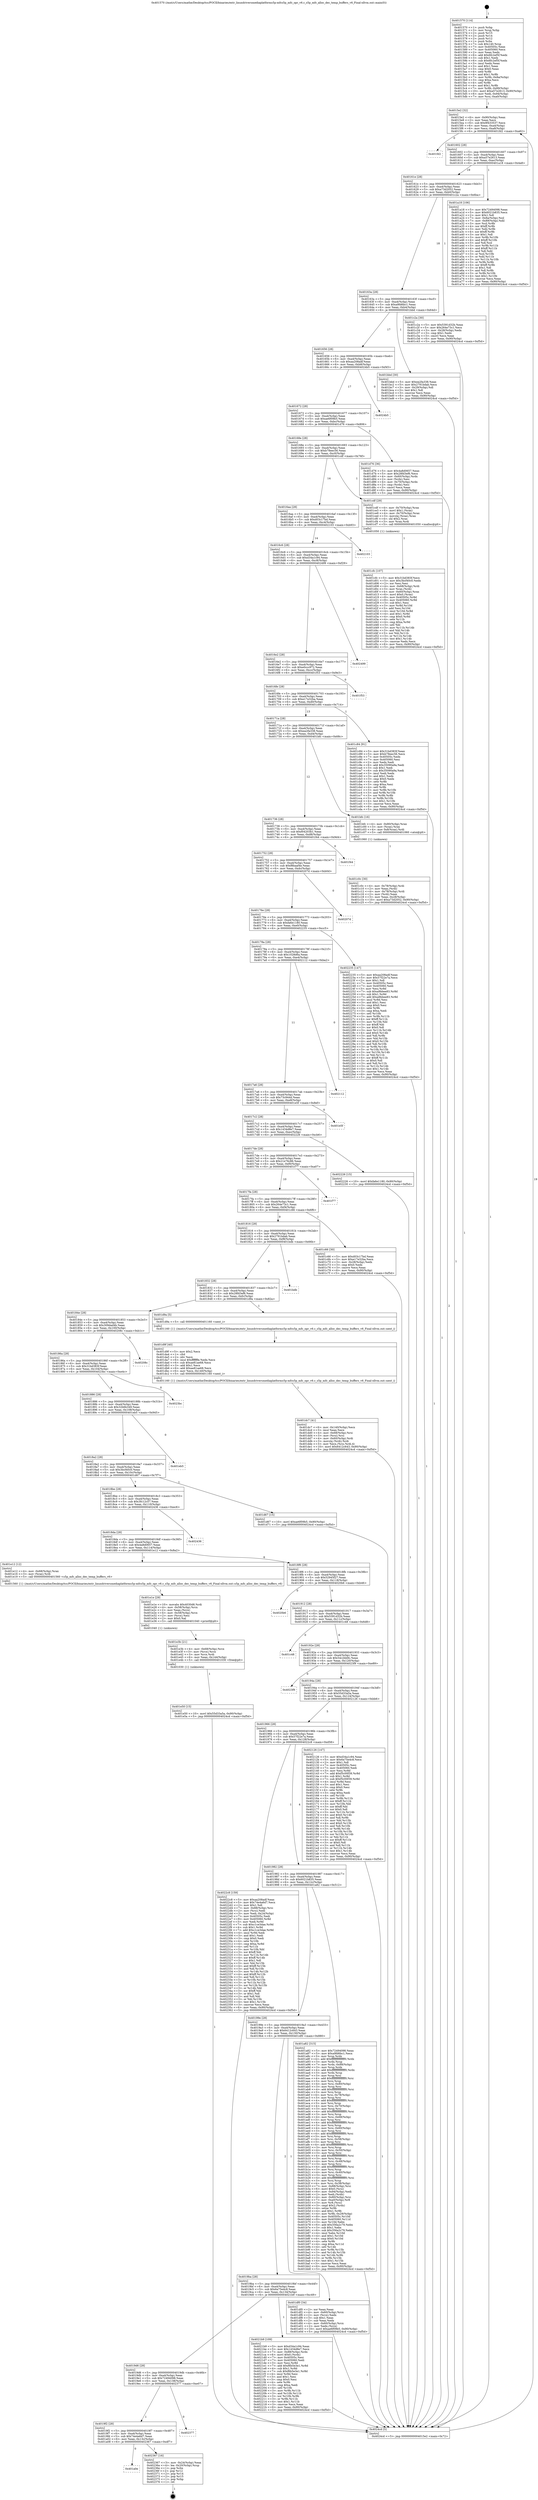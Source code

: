 digraph "0x401570" {
  label = "0x401570 (/mnt/c/Users/mathe/Desktop/tcc/POCII/binaries/extr_linuxdriversmediaplatforms5p-mfcs5p_mfc_opr_v6.c_s5p_mfc_alloc_dec_temp_buffers_v6_Final-ollvm.out::main(0))"
  labelloc = "t"
  node[shape=record]

  Entry [label="",width=0.3,height=0.3,shape=circle,fillcolor=black,style=filled]
  "0x4015e2" [label="{
     0x4015e2 [32]\l
     | [instrs]\l
     &nbsp;&nbsp;0x4015e2 \<+6\>: mov -0x90(%rbp),%eax\l
     &nbsp;&nbsp;0x4015e8 \<+2\>: mov %eax,%ecx\l
     &nbsp;&nbsp;0x4015ea \<+6\>: sub $0x9f433537,%ecx\l
     &nbsp;&nbsp;0x4015f0 \<+6\>: mov %eax,-0xa4(%rbp)\l
     &nbsp;&nbsp;0x4015f6 \<+6\>: mov %ecx,-0xa8(%rbp)\l
     &nbsp;&nbsp;0x4015fc \<+6\>: je 0000000000401fd2 \<main+0xa62\>\l
  }"]
  "0x401fd2" [label="{
     0x401fd2\l
  }", style=dashed]
  "0x401602" [label="{
     0x401602 [28]\l
     | [instrs]\l
     &nbsp;&nbsp;0x401602 \<+5\>: jmp 0000000000401607 \<main+0x97\>\l
     &nbsp;&nbsp;0x401607 \<+6\>: mov -0xa4(%rbp),%eax\l
     &nbsp;&nbsp;0x40160d \<+5\>: sub $0xa57e2613,%eax\l
     &nbsp;&nbsp;0x401612 \<+6\>: mov %eax,-0xac(%rbp)\l
     &nbsp;&nbsp;0x401618 \<+6\>: je 0000000000401a18 \<main+0x4a8\>\l
  }"]
  Exit [label="",width=0.3,height=0.3,shape=circle,fillcolor=black,style=filled,peripheries=2]
  "0x401a18" [label="{
     0x401a18 [106]\l
     | [instrs]\l
     &nbsp;&nbsp;0x401a18 \<+5\>: mov $0x72494098,%eax\l
     &nbsp;&nbsp;0x401a1d \<+5\>: mov $0x6021b835,%ecx\l
     &nbsp;&nbsp;0x401a22 \<+2\>: mov $0x1,%dl\l
     &nbsp;&nbsp;0x401a24 \<+7\>: mov -0x8a(%rbp),%sil\l
     &nbsp;&nbsp;0x401a2b \<+7\>: mov -0x89(%rbp),%dil\l
     &nbsp;&nbsp;0x401a32 \<+3\>: mov %sil,%r8b\l
     &nbsp;&nbsp;0x401a35 \<+4\>: xor $0xff,%r8b\l
     &nbsp;&nbsp;0x401a39 \<+3\>: mov %dil,%r9b\l
     &nbsp;&nbsp;0x401a3c \<+4\>: xor $0xff,%r9b\l
     &nbsp;&nbsp;0x401a40 \<+3\>: xor $0x1,%dl\l
     &nbsp;&nbsp;0x401a43 \<+3\>: mov %r8b,%r10b\l
     &nbsp;&nbsp;0x401a46 \<+4\>: and $0xff,%r10b\l
     &nbsp;&nbsp;0x401a4a \<+3\>: and %dl,%sil\l
     &nbsp;&nbsp;0x401a4d \<+3\>: mov %r9b,%r11b\l
     &nbsp;&nbsp;0x401a50 \<+4\>: and $0xff,%r11b\l
     &nbsp;&nbsp;0x401a54 \<+3\>: and %dl,%dil\l
     &nbsp;&nbsp;0x401a57 \<+3\>: or %sil,%r10b\l
     &nbsp;&nbsp;0x401a5a \<+3\>: or %dil,%r11b\l
     &nbsp;&nbsp;0x401a5d \<+3\>: xor %r11b,%r10b\l
     &nbsp;&nbsp;0x401a60 \<+3\>: or %r9b,%r8b\l
     &nbsp;&nbsp;0x401a63 \<+4\>: xor $0xff,%r8b\l
     &nbsp;&nbsp;0x401a67 \<+3\>: or $0x1,%dl\l
     &nbsp;&nbsp;0x401a6a \<+3\>: and %dl,%r8b\l
     &nbsp;&nbsp;0x401a6d \<+3\>: or %r8b,%r10b\l
     &nbsp;&nbsp;0x401a70 \<+4\>: test $0x1,%r10b\l
     &nbsp;&nbsp;0x401a74 \<+3\>: cmovne %ecx,%eax\l
     &nbsp;&nbsp;0x401a77 \<+6\>: mov %eax,-0x90(%rbp)\l
     &nbsp;&nbsp;0x401a7d \<+5\>: jmp 00000000004024cd \<main+0xf5d\>\l
  }"]
  "0x40161e" [label="{
     0x40161e [28]\l
     | [instrs]\l
     &nbsp;&nbsp;0x40161e \<+5\>: jmp 0000000000401623 \<main+0xb3\>\l
     &nbsp;&nbsp;0x401623 \<+6\>: mov -0xa4(%rbp),%eax\l
     &nbsp;&nbsp;0x401629 \<+5\>: sub $0xa73d2052,%eax\l
     &nbsp;&nbsp;0x40162e \<+6\>: mov %eax,-0xb0(%rbp)\l
     &nbsp;&nbsp;0x401634 \<+6\>: je 0000000000401c2a \<main+0x6ba\>\l
  }"]
  "0x4024cd" [label="{
     0x4024cd [5]\l
     | [instrs]\l
     &nbsp;&nbsp;0x4024cd \<+5\>: jmp 00000000004015e2 \<main+0x72\>\l
  }"]
  "0x401570" [label="{
     0x401570 [114]\l
     | [instrs]\l
     &nbsp;&nbsp;0x401570 \<+1\>: push %rbp\l
     &nbsp;&nbsp;0x401571 \<+3\>: mov %rsp,%rbp\l
     &nbsp;&nbsp;0x401574 \<+2\>: push %r15\l
     &nbsp;&nbsp;0x401576 \<+2\>: push %r14\l
     &nbsp;&nbsp;0x401578 \<+2\>: push %r12\l
     &nbsp;&nbsp;0x40157a \<+1\>: push %rbx\l
     &nbsp;&nbsp;0x40157b \<+7\>: sub $0x140,%rsp\l
     &nbsp;&nbsp;0x401582 \<+7\>: mov 0x40505c,%eax\l
     &nbsp;&nbsp;0x401589 \<+7\>: mov 0x405060,%ecx\l
     &nbsp;&nbsp;0x401590 \<+2\>: mov %eax,%edx\l
     &nbsp;&nbsp;0x401592 \<+6\>: add $0x6fc2ef5f,%edx\l
     &nbsp;&nbsp;0x401598 \<+3\>: sub $0x1,%edx\l
     &nbsp;&nbsp;0x40159b \<+6\>: sub $0x6fc2ef5f,%edx\l
     &nbsp;&nbsp;0x4015a1 \<+3\>: imul %edx,%eax\l
     &nbsp;&nbsp;0x4015a4 \<+3\>: and $0x1,%eax\l
     &nbsp;&nbsp;0x4015a7 \<+3\>: cmp $0x0,%eax\l
     &nbsp;&nbsp;0x4015aa \<+4\>: sete %r8b\l
     &nbsp;&nbsp;0x4015ae \<+4\>: and $0x1,%r8b\l
     &nbsp;&nbsp;0x4015b2 \<+7\>: mov %r8b,-0x8a(%rbp)\l
     &nbsp;&nbsp;0x4015b9 \<+3\>: cmp $0xa,%ecx\l
     &nbsp;&nbsp;0x4015bc \<+4\>: setl %r8b\l
     &nbsp;&nbsp;0x4015c0 \<+4\>: and $0x1,%r8b\l
     &nbsp;&nbsp;0x4015c4 \<+7\>: mov %r8b,-0x89(%rbp)\l
     &nbsp;&nbsp;0x4015cb \<+10\>: movl $0xa57e2613,-0x90(%rbp)\l
     &nbsp;&nbsp;0x4015d5 \<+6\>: mov %edi,-0x94(%rbp)\l
     &nbsp;&nbsp;0x4015db \<+7\>: mov %rsi,-0xa0(%rbp)\l
  }"]
  "0x401a0e" [label="{
     0x401a0e\l
  }", style=dashed]
  "0x401c2a" [label="{
     0x401c2a [30]\l
     | [instrs]\l
     &nbsp;&nbsp;0x401c2a \<+5\>: mov $0x5391d32b,%eax\l
     &nbsp;&nbsp;0x401c2f \<+5\>: mov $0x264e73c1,%ecx\l
     &nbsp;&nbsp;0x401c34 \<+3\>: mov -0x28(%rbp),%edx\l
     &nbsp;&nbsp;0x401c37 \<+3\>: cmp $0x1,%edx\l
     &nbsp;&nbsp;0x401c3a \<+3\>: cmovl %ecx,%eax\l
     &nbsp;&nbsp;0x401c3d \<+6\>: mov %eax,-0x90(%rbp)\l
     &nbsp;&nbsp;0x401c43 \<+5\>: jmp 00000000004024cd \<main+0xf5d\>\l
  }"]
  "0x40163a" [label="{
     0x40163a [28]\l
     | [instrs]\l
     &nbsp;&nbsp;0x40163a \<+5\>: jmp 000000000040163f \<main+0xcf\>\l
     &nbsp;&nbsp;0x40163f \<+6\>: mov -0xa4(%rbp),%eax\l
     &nbsp;&nbsp;0x401645 \<+5\>: sub $0xa9fd6bc1,%eax\l
     &nbsp;&nbsp;0x40164a \<+6\>: mov %eax,-0xb4(%rbp)\l
     &nbsp;&nbsp;0x401650 \<+6\>: je 0000000000401bbd \<main+0x64d\>\l
  }"]
  "0x402367" [label="{
     0x402367 [16]\l
     | [instrs]\l
     &nbsp;&nbsp;0x402367 \<+3\>: mov -0x24(%rbp),%eax\l
     &nbsp;&nbsp;0x40236a \<+4\>: lea -0x20(%rbp),%rsp\l
     &nbsp;&nbsp;0x40236e \<+1\>: pop %rbx\l
     &nbsp;&nbsp;0x40236f \<+2\>: pop %r12\l
     &nbsp;&nbsp;0x402371 \<+2\>: pop %r14\l
     &nbsp;&nbsp;0x402373 \<+2\>: pop %r15\l
     &nbsp;&nbsp;0x402375 \<+1\>: pop %rbp\l
     &nbsp;&nbsp;0x402376 \<+1\>: ret\l
  }"]
  "0x401bbd" [label="{
     0x401bbd [30]\l
     | [instrs]\l
     &nbsp;&nbsp;0x401bbd \<+5\>: mov $0xea2fa338,%eax\l
     &nbsp;&nbsp;0x401bc2 \<+5\>: mov $0x2791bdab,%ecx\l
     &nbsp;&nbsp;0x401bc7 \<+3\>: mov -0x29(%rbp),%dl\l
     &nbsp;&nbsp;0x401bca \<+3\>: test $0x1,%dl\l
     &nbsp;&nbsp;0x401bcd \<+3\>: cmovne %ecx,%eax\l
     &nbsp;&nbsp;0x401bd0 \<+6\>: mov %eax,-0x90(%rbp)\l
     &nbsp;&nbsp;0x401bd6 \<+5\>: jmp 00000000004024cd \<main+0xf5d\>\l
  }"]
  "0x401656" [label="{
     0x401656 [28]\l
     | [instrs]\l
     &nbsp;&nbsp;0x401656 \<+5\>: jmp 000000000040165b \<main+0xeb\>\l
     &nbsp;&nbsp;0x40165b \<+6\>: mov -0xa4(%rbp),%eax\l
     &nbsp;&nbsp;0x401661 \<+5\>: sub $0xaa208adf,%eax\l
     &nbsp;&nbsp;0x401666 \<+6\>: mov %eax,-0xb8(%rbp)\l
     &nbsp;&nbsp;0x40166c \<+6\>: je 00000000004024b5 \<main+0xf45\>\l
  }"]
  "0x4019f2" [label="{
     0x4019f2 [28]\l
     | [instrs]\l
     &nbsp;&nbsp;0x4019f2 \<+5\>: jmp 00000000004019f7 \<main+0x487\>\l
     &nbsp;&nbsp;0x4019f7 \<+6\>: mov -0xa4(%rbp),%eax\l
     &nbsp;&nbsp;0x4019fd \<+5\>: sub $0x74e4a6d7,%eax\l
     &nbsp;&nbsp;0x401a02 \<+6\>: mov %eax,-0x13c(%rbp)\l
     &nbsp;&nbsp;0x401a08 \<+6\>: je 0000000000402367 \<main+0xdf7\>\l
  }"]
  "0x4024b5" [label="{
     0x4024b5\l
  }", style=dashed]
  "0x401672" [label="{
     0x401672 [28]\l
     | [instrs]\l
     &nbsp;&nbsp;0x401672 \<+5\>: jmp 0000000000401677 \<main+0x107\>\l
     &nbsp;&nbsp;0x401677 \<+6\>: mov -0xa4(%rbp),%eax\l
     &nbsp;&nbsp;0x40167d \<+5\>: sub $0xae6f09b5,%eax\l
     &nbsp;&nbsp;0x401682 \<+6\>: mov %eax,-0xbc(%rbp)\l
     &nbsp;&nbsp;0x401688 \<+6\>: je 0000000000401d76 \<main+0x806\>\l
  }"]
  "0x402377" [label="{
     0x402377\l
  }", style=dashed]
  "0x401d76" [label="{
     0x401d76 [36]\l
     | [instrs]\l
     &nbsp;&nbsp;0x401d76 \<+5\>: mov $0x4a8d0657,%eax\l
     &nbsp;&nbsp;0x401d7b \<+5\>: mov $0x28fd3ef6,%ecx\l
     &nbsp;&nbsp;0x401d80 \<+4\>: mov -0x60(%rbp),%rdx\l
     &nbsp;&nbsp;0x401d84 \<+2\>: mov (%rdx),%esi\l
     &nbsp;&nbsp;0x401d86 \<+4\>: mov -0x70(%rbp),%rdx\l
     &nbsp;&nbsp;0x401d8a \<+2\>: cmp (%rdx),%esi\l
     &nbsp;&nbsp;0x401d8c \<+3\>: cmovl %ecx,%eax\l
     &nbsp;&nbsp;0x401d8f \<+6\>: mov %eax,-0x90(%rbp)\l
     &nbsp;&nbsp;0x401d95 \<+5\>: jmp 00000000004024cd \<main+0xf5d\>\l
  }"]
  "0x40168e" [label="{
     0x40168e [28]\l
     | [instrs]\l
     &nbsp;&nbsp;0x40168e \<+5\>: jmp 0000000000401693 \<main+0x123\>\l
     &nbsp;&nbsp;0x401693 \<+6\>: mov -0xa4(%rbp),%eax\l
     &nbsp;&nbsp;0x401699 \<+5\>: sub $0xb78eec56,%eax\l
     &nbsp;&nbsp;0x40169e \<+6\>: mov %eax,-0xc0(%rbp)\l
     &nbsp;&nbsp;0x4016a4 \<+6\>: je 0000000000401cdf \<main+0x76f\>\l
  }"]
  "0x4019d6" [label="{
     0x4019d6 [28]\l
     | [instrs]\l
     &nbsp;&nbsp;0x4019d6 \<+5\>: jmp 00000000004019db \<main+0x46b\>\l
     &nbsp;&nbsp;0x4019db \<+6\>: mov -0xa4(%rbp),%eax\l
     &nbsp;&nbsp;0x4019e1 \<+5\>: sub $0x72494098,%eax\l
     &nbsp;&nbsp;0x4019e6 \<+6\>: mov %eax,-0x138(%rbp)\l
     &nbsp;&nbsp;0x4019ec \<+6\>: je 0000000000402377 \<main+0xe07\>\l
  }"]
  "0x401cdf" [label="{
     0x401cdf [29]\l
     | [instrs]\l
     &nbsp;&nbsp;0x401cdf \<+4\>: mov -0x70(%rbp),%rax\l
     &nbsp;&nbsp;0x401ce3 \<+6\>: movl $0x1,(%rax)\l
     &nbsp;&nbsp;0x401ce9 \<+4\>: mov -0x70(%rbp),%rax\l
     &nbsp;&nbsp;0x401ced \<+3\>: movslq (%rax),%rax\l
     &nbsp;&nbsp;0x401cf0 \<+4\>: shl $0x2,%rax\l
     &nbsp;&nbsp;0x401cf4 \<+3\>: mov %rax,%rdi\l
     &nbsp;&nbsp;0x401cf7 \<+5\>: call 0000000000401050 \<malloc@plt\>\l
     | [calls]\l
     &nbsp;&nbsp;0x401050 \{1\} (unknown)\l
  }"]
  "0x4016aa" [label="{
     0x4016aa [28]\l
     | [instrs]\l
     &nbsp;&nbsp;0x4016aa \<+5\>: jmp 00000000004016af \<main+0x13f\>\l
     &nbsp;&nbsp;0x4016af \<+6\>: mov -0xa4(%rbp),%eax\l
     &nbsp;&nbsp;0x4016b5 \<+5\>: sub $0xd03c17bd,%eax\l
     &nbsp;&nbsp;0x4016ba \<+6\>: mov %eax,-0xc4(%rbp)\l
     &nbsp;&nbsp;0x4016c0 \<+6\>: je 0000000000402103 \<main+0xb93\>\l
  }"]
  "0x4021b9" [label="{
     0x4021b9 [109]\l
     | [instrs]\l
     &nbsp;&nbsp;0x4021b9 \<+5\>: mov $0xd34a1c94,%eax\l
     &nbsp;&nbsp;0x4021be \<+5\>: mov $0x1434d8e7,%ecx\l
     &nbsp;&nbsp;0x4021c3 \<+7\>: mov -0x88(%rbp),%rdx\l
     &nbsp;&nbsp;0x4021ca \<+6\>: movl $0x0,(%rdx)\l
     &nbsp;&nbsp;0x4021d0 \<+7\>: mov 0x40505c,%esi\l
     &nbsp;&nbsp;0x4021d7 \<+7\>: mov 0x405060,%edi\l
     &nbsp;&nbsp;0x4021de \<+3\>: mov %esi,%r8d\l
     &nbsp;&nbsp;0x4021e1 \<+7\>: add $0xf6b5e3e1,%r8d\l
     &nbsp;&nbsp;0x4021e8 \<+4\>: sub $0x1,%r8d\l
     &nbsp;&nbsp;0x4021ec \<+7\>: sub $0xf6b5e3e1,%r8d\l
     &nbsp;&nbsp;0x4021f3 \<+4\>: imul %r8d,%esi\l
     &nbsp;&nbsp;0x4021f7 \<+3\>: and $0x1,%esi\l
     &nbsp;&nbsp;0x4021fa \<+3\>: cmp $0x0,%esi\l
     &nbsp;&nbsp;0x4021fd \<+4\>: sete %r9b\l
     &nbsp;&nbsp;0x402201 \<+3\>: cmp $0xa,%edi\l
     &nbsp;&nbsp;0x402204 \<+4\>: setl %r10b\l
     &nbsp;&nbsp;0x402208 \<+3\>: mov %r9b,%r11b\l
     &nbsp;&nbsp;0x40220b \<+3\>: and %r10b,%r11b\l
     &nbsp;&nbsp;0x40220e \<+3\>: xor %r10b,%r9b\l
     &nbsp;&nbsp;0x402211 \<+3\>: or %r9b,%r11b\l
     &nbsp;&nbsp;0x402214 \<+4\>: test $0x1,%r11b\l
     &nbsp;&nbsp;0x402218 \<+3\>: cmovne %ecx,%eax\l
     &nbsp;&nbsp;0x40221b \<+6\>: mov %eax,-0x90(%rbp)\l
     &nbsp;&nbsp;0x402221 \<+5\>: jmp 00000000004024cd \<main+0xf5d\>\l
  }"]
  "0x402103" [label="{
     0x402103\l
  }", style=dashed]
  "0x4016c6" [label="{
     0x4016c6 [28]\l
     | [instrs]\l
     &nbsp;&nbsp;0x4016c6 \<+5\>: jmp 00000000004016cb \<main+0x15b\>\l
     &nbsp;&nbsp;0x4016cb \<+6\>: mov -0xa4(%rbp),%eax\l
     &nbsp;&nbsp;0x4016d1 \<+5\>: sub $0xd34a1c94,%eax\l
     &nbsp;&nbsp;0x4016d6 \<+6\>: mov %eax,-0xc8(%rbp)\l
     &nbsp;&nbsp;0x4016dc \<+6\>: je 0000000000402499 \<main+0xf29\>\l
  }"]
  "0x401e50" [label="{
     0x401e50 [15]\l
     | [instrs]\l
     &nbsp;&nbsp;0x401e50 \<+10\>: movl $0x55d33a5a,-0x90(%rbp)\l
     &nbsp;&nbsp;0x401e5a \<+5\>: jmp 00000000004024cd \<main+0xf5d\>\l
  }"]
  "0x402499" [label="{
     0x402499\l
  }", style=dashed]
  "0x4016e2" [label="{
     0x4016e2 [28]\l
     | [instrs]\l
     &nbsp;&nbsp;0x4016e2 \<+5\>: jmp 00000000004016e7 \<main+0x177\>\l
     &nbsp;&nbsp;0x4016e7 \<+6\>: mov -0xa4(%rbp),%eax\l
     &nbsp;&nbsp;0x4016ed \<+5\>: sub $0xe0ccc972,%eax\l
     &nbsp;&nbsp;0x4016f2 \<+6\>: mov %eax,-0xcc(%rbp)\l
     &nbsp;&nbsp;0x4016f8 \<+6\>: je 0000000000401f53 \<main+0x9e3\>\l
  }"]
  "0x401e3b" [label="{
     0x401e3b [21]\l
     | [instrs]\l
     &nbsp;&nbsp;0x401e3b \<+4\>: mov -0x68(%rbp),%rcx\l
     &nbsp;&nbsp;0x401e3f \<+3\>: mov (%rcx),%rcx\l
     &nbsp;&nbsp;0x401e42 \<+3\>: mov %rcx,%rdi\l
     &nbsp;&nbsp;0x401e45 \<+6\>: mov %eax,-0x144(%rbp)\l
     &nbsp;&nbsp;0x401e4b \<+5\>: call 0000000000401030 \<free@plt\>\l
     | [calls]\l
     &nbsp;&nbsp;0x401030 \{1\} (unknown)\l
  }"]
  "0x401f53" [label="{
     0x401f53\l
  }", style=dashed]
  "0x4016fe" [label="{
     0x4016fe [28]\l
     | [instrs]\l
     &nbsp;&nbsp;0x4016fe \<+5\>: jmp 0000000000401703 \<main+0x193\>\l
     &nbsp;&nbsp;0x401703 \<+6\>: mov -0xa4(%rbp),%eax\l
     &nbsp;&nbsp;0x401709 \<+5\>: sub $0xe17e32ba,%eax\l
     &nbsp;&nbsp;0x40170e \<+6\>: mov %eax,-0xd0(%rbp)\l
     &nbsp;&nbsp;0x401714 \<+6\>: je 0000000000401c84 \<main+0x714\>\l
  }"]
  "0x401e1e" [label="{
     0x401e1e [29]\l
     | [instrs]\l
     &nbsp;&nbsp;0x401e1e \<+10\>: movabs $0x4030d6,%rdi\l
     &nbsp;&nbsp;0x401e28 \<+4\>: mov -0x58(%rbp),%rcx\l
     &nbsp;&nbsp;0x401e2c \<+2\>: mov %eax,(%rcx)\l
     &nbsp;&nbsp;0x401e2e \<+4\>: mov -0x58(%rbp),%rcx\l
     &nbsp;&nbsp;0x401e32 \<+2\>: mov (%rcx),%esi\l
     &nbsp;&nbsp;0x401e34 \<+2\>: mov $0x0,%al\l
     &nbsp;&nbsp;0x401e36 \<+5\>: call 0000000000401040 \<printf@plt\>\l
     | [calls]\l
     &nbsp;&nbsp;0x401040 \{1\} (unknown)\l
  }"]
  "0x401c84" [label="{
     0x401c84 [91]\l
     | [instrs]\l
     &nbsp;&nbsp;0x401c84 \<+5\>: mov $0x31bd383f,%eax\l
     &nbsp;&nbsp;0x401c89 \<+5\>: mov $0xb78eec56,%ecx\l
     &nbsp;&nbsp;0x401c8e \<+7\>: mov 0x40505c,%edx\l
     &nbsp;&nbsp;0x401c95 \<+7\>: mov 0x405060,%esi\l
     &nbsp;&nbsp;0x401c9c \<+2\>: mov %edx,%edi\l
     &nbsp;&nbsp;0x401c9e \<+6\>: add $0x35090a9a,%edi\l
     &nbsp;&nbsp;0x401ca4 \<+3\>: sub $0x1,%edi\l
     &nbsp;&nbsp;0x401ca7 \<+6\>: sub $0x35090a9a,%edi\l
     &nbsp;&nbsp;0x401cad \<+3\>: imul %edi,%edx\l
     &nbsp;&nbsp;0x401cb0 \<+3\>: and $0x1,%edx\l
     &nbsp;&nbsp;0x401cb3 \<+3\>: cmp $0x0,%edx\l
     &nbsp;&nbsp;0x401cb6 \<+4\>: sete %r8b\l
     &nbsp;&nbsp;0x401cba \<+3\>: cmp $0xa,%esi\l
     &nbsp;&nbsp;0x401cbd \<+4\>: setl %r9b\l
     &nbsp;&nbsp;0x401cc1 \<+3\>: mov %r8b,%r10b\l
     &nbsp;&nbsp;0x401cc4 \<+3\>: and %r9b,%r10b\l
     &nbsp;&nbsp;0x401cc7 \<+3\>: xor %r9b,%r8b\l
     &nbsp;&nbsp;0x401cca \<+3\>: or %r8b,%r10b\l
     &nbsp;&nbsp;0x401ccd \<+4\>: test $0x1,%r10b\l
     &nbsp;&nbsp;0x401cd1 \<+3\>: cmovne %ecx,%eax\l
     &nbsp;&nbsp;0x401cd4 \<+6\>: mov %eax,-0x90(%rbp)\l
     &nbsp;&nbsp;0x401cda \<+5\>: jmp 00000000004024cd \<main+0xf5d\>\l
  }"]
  "0x40171a" [label="{
     0x40171a [28]\l
     | [instrs]\l
     &nbsp;&nbsp;0x40171a \<+5\>: jmp 000000000040171f \<main+0x1af\>\l
     &nbsp;&nbsp;0x40171f \<+6\>: mov -0xa4(%rbp),%eax\l
     &nbsp;&nbsp;0x401725 \<+5\>: sub $0xea2fa338,%eax\l
     &nbsp;&nbsp;0x40172a \<+6\>: mov %eax,-0xd4(%rbp)\l
     &nbsp;&nbsp;0x401730 \<+6\>: je 0000000000401bfc \<main+0x68c\>\l
  }"]
  "0x4019ba" [label="{
     0x4019ba [28]\l
     | [instrs]\l
     &nbsp;&nbsp;0x4019ba \<+5\>: jmp 00000000004019bf \<main+0x44f\>\l
     &nbsp;&nbsp;0x4019bf \<+6\>: mov -0xa4(%rbp),%eax\l
     &nbsp;&nbsp;0x4019c5 \<+5\>: sub $0x6a75e4c8,%eax\l
     &nbsp;&nbsp;0x4019ca \<+6\>: mov %eax,-0x134(%rbp)\l
     &nbsp;&nbsp;0x4019d0 \<+6\>: je 00000000004021b9 \<main+0xc49\>\l
  }"]
  "0x401bfc" [label="{
     0x401bfc [16]\l
     | [instrs]\l
     &nbsp;&nbsp;0x401bfc \<+4\>: mov -0x80(%rbp),%rax\l
     &nbsp;&nbsp;0x401c00 \<+3\>: mov (%rax),%rax\l
     &nbsp;&nbsp;0x401c03 \<+4\>: mov 0x8(%rax),%rdi\l
     &nbsp;&nbsp;0x401c07 \<+5\>: call 0000000000401060 \<atoi@plt\>\l
     | [calls]\l
     &nbsp;&nbsp;0x401060 \{1\} (unknown)\l
  }"]
  "0x401736" [label="{
     0x401736 [28]\l
     | [instrs]\l
     &nbsp;&nbsp;0x401736 \<+5\>: jmp 000000000040173b \<main+0x1cb\>\l
     &nbsp;&nbsp;0x40173b \<+6\>: mov -0xa4(%rbp),%eax\l
     &nbsp;&nbsp;0x401741 \<+5\>: sub $0xf04203b1,%eax\l
     &nbsp;&nbsp;0x401746 \<+6\>: mov %eax,-0xd8(%rbp)\l
     &nbsp;&nbsp;0x40174c \<+6\>: je 0000000000401f44 \<main+0x9d4\>\l
  }"]
  "0x401df0" [label="{
     0x401df0 [34]\l
     | [instrs]\l
     &nbsp;&nbsp;0x401df0 \<+2\>: xor %eax,%eax\l
     &nbsp;&nbsp;0x401df2 \<+4\>: mov -0x60(%rbp),%rcx\l
     &nbsp;&nbsp;0x401df6 \<+2\>: mov (%rcx),%edx\l
     &nbsp;&nbsp;0x401df8 \<+3\>: sub $0x1,%eax\l
     &nbsp;&nbsp;0x401dfb \<+2\>: sub %eax,%edx\l
     &nbsp;&nbsp;0x401dfd \<+4\>: mov -0x60(%rbp),%rcx\l
     &nbsp;&nbsp;0x401e01 \<+2\>: mov %edx,(%rcx)\l
     &nbsp;&nbsp;0x401e03 \<+10\>: movl $0xae6f09b5,-0x90(%rbp)\l
     &nbsp;&nbsp;0x401e0d \<+5\>: jmp 00000000004024cd \<main+0xf5d\>\l
  }"]
  "0x401f44" [label="{
     0x401f44\l
  }", style=dashed]
  "0x401752" [label="{
     0x401752 [28]\l
     | [instrs]\l
     &nbsp;&nbsp;0x401752 \<+5\>: jmp 0000000000401757 \<main+0x1e7\>\l
     &nbsp;&nbsp;0x401757 \<+6\>: mov -0xa4(%rbp),%eax\l
     &nbsp;&nbsp;0x40175d \<+5\>: sub $0xf8baaf4e,%eax\l
     &nbsp;&nbsp;0x401762 \<+6\>: mov %eax,-0xdc(%rbp)\l
     &nbsp;&nbsp;0x401768 \<+6\>: je 000000000040207d \<main+0xb0d\>\l
  }"]
  "0x401dc7" [label="{
     0x401dc7 [41]\l
     | [instrs]\l
     &nbsp;&nbsp;0x401dc7 \<+6\>: mov -0x140(%rbp),%ecx\l
     &nbsp;&nbsp;0x401dcd \<+3\>: imul %eax,%ecx\l
     &nbsp;&nbsp;0x401dd0 \<+4\>: mov -0x68(%rbp),%rsi\l
     &nbsp;&nbsp;0x401dd4 \<+3\>: mov (%rsi),%rsi\l
     &nbsp;&nbsp;0x401dd7 \<+4\>: mov -0x60(%rbp),%rdi\l
     &nbsp;&nbsp;0x401ddb \<+3\>: movslq (%rdi),%rdi\l
     &nbsp;&nbsp;0x401dde \<+3\>: mov %ecx,(%rsi,%rdi,4)\l
     &nbsp;&nbsp;0x401de1 \<+10\>: movl $0x6412c643,-0x90(%rbp)\l
     &nbsp;&nbsp;0x401deb \<+5\>: jmp 00000000004024cd \<main+0xf5d\>\l
  }"]
  "0x40207d" [label="{
     0x40207d\l
  }", style=dashed]
  "0x40176e" [label="{
     0x40176e [28]\l
     | [instrs]\l
     &nbsp;&nbsp;0x40176e \<+5\>: jmp 0000000000401773 \<main+0x203\>\l
     &nbsp;&nbsp;0x401773 \<+6\>: mov -0xa4(%rbp),%eax\l
     &nbsp;&nbsp;0x401779 \<+5\>: sub $0xfa6e1180,%eax\l
     &nbsp;&nbsp;0x40177e \<+6\>: mov %eax,-0xe0(%rbp)\l
     &nbsp;&nbsp;0x401784 \<+6\>: je 0000000000402235 \<main+0xcc5\>\l
  }"]
  "0x401d9f" [label="{
     0x401d9f [40]\l
     | [instrs]\l
     &nbsp;&nbsp;0x401d9f \<+5\>: mov $0x2,%ecx\l
     &nbsp;&nbsp;0x401da4 \<+1\>: cltd\l
     &nbsp;&nbsp;0x401da5 \<+2\>: idiv %ecx\l
     &nbsp;&nbsp;0x401da7 \<+6\>: imul $0xfffffffe,%edx,%ecx\l
     &nbsp;&nbsp;0x401dad \<+6\>: sub $0xae81ae68,%ecx\l
     &nbsp;&nbsp;0x401db3 \<+3\>: add $0x1,%ecx\l
     &nbsp;&nbsp;0x401db6 \<+6\>: add $0xae81ae68,%ecx\l
     &nbsp;&nbsp;0x401dbc \<+6\>: mov %ecx,-0x140(%rbp)\l
     &nbsp;&nbsp;0x401dc2 \<+5\>: call 0000000000401160 \<next_i\>\l
     | [calls]\l
     &nbsp;&nbsp;0x401160 \{1\} (/mnt/c/Users/mathe/Desktop/tcc/POCII/binaries/extr_linuxdriversmediaplatforms5p-mfcs5p_mfc_opr_v6.c_s5p_mfc_alloc_dec_temp_buffers_v6_Final-ollvm.out::next_i)\l
  }"]
  "0x402235" [label="{
     0x402235 [147]\l
     | [instrs]\l
     &nbsp;&nbsp;0x402235 \<+5\>: mov $0xaa208adf,%eax\l
     &nbsp;&nbsp;0x40223a \<+5\>: mov $0x57f22e7a,%ecx\l
     &nbsp;&nbsp;0x40223f \<+2\>: mov $0x1,%dl\l
     &nbsp;&nbsp;0x402241 \<+7\>: mov 0x40505c,%esi\l
     &nbsp;&nbsp;0x402248 \<+7\>: mov 0x405060,%edi\l
     &nbsp;&nbsp;0x40224f \<+3\>: mov %esi,%r8d\l
     &nbsp;&nbsp;0x402252 \<+7\>: sub $0xa9bbee83,%r8d\l
     &nbsp;&nbsp;0x402259 \<+4\>: sub $0x1,%r8d\l
     &nbsp;&nbsp;0x40225d \<+7\>: add $0xa9bbee83,%r8d\l
     &nbsp;&nbsp;0x402264 \<+4\>: imul %r8d,%esi\l
     &nbsp;&nbsp;0x402268 \<+3\>: and $0x1,%esi\l
     &nbsp;&nbsp;0x40226b \<+3\>: cmp $0x0,%esi\l
     &nbsp;&nbsp;0x40226e \<+4\>: sete %r9b\l
     &nbsp;&nbsp;0x402272 \<+3\>: cmp $0xa,%edi\l
     &nbsp;&nbsp;0x402275 \<+4\>: setl %r10b\l
     &nbsp;&nbsp;0x402279 \<+3\>: mov %r9b,%r11b\l
     &nbsp;&nbsp;0x40227c \<+4\>: xor $0xff,%r11b\l
     &nbsp;&nbsp;0x402280 \<+3\>: mov %r10b,%bl\l
     &nbsp;&nbsp;0x402283 \<+3\>: xor $0xff,%bl\l
     &nbsp;&nbsp;0x402286 \<+3\>: xor $0x0,%dl\l
     &nbsp;&nbsp;0x402289 \<+3\>: mov %r11b,%r14b\l
     &nbsp;&nbsp;0x40228c \<+4\>: and $0x0,%r14b\l
     &nbsp;&nbsp;0x402290 \<+3\>: and %dl,%r9b\l
     &nbsp;&nbsp;0x402293 \<+3\>: mov %bl,%r15b\l
     &nbsp;&nbsp;0x402296 \<+4\>: and $0x0,%r15b\l
     &nbsp;&nbsp;0x40229a \<+3\>: and %dl,%r10b\l
     &nbsp;&nbsp;0x40229d \<+3\>: or %r9b,%r14b\l
     &nbsp;&nbsp;0x4022a0 \<+3\>: or %r10b,%r15b\l
     &nbsp;&nbsp;0x4022a3 \<+3\>: xor %r15b,%r14b\l
     &nbsp;&nbsp;0x4022a6 \<+3\>: or %bl,%r11b\l
     &nbsp;&nbsp;0x4022a9 \<+4\>: xor $0xff,%r11b\l
     &nbsp;&nbsp;0x4022ad \<+3\>: or $0x0,%dl\l
     &nbsp;&nbsp;0x4022b0 \<+3\>: and %dl,%r11b\l
     &nbsp;&nbsp;0x4022b3 \<+3\>: or %r11b,%r14b\l
     &nbsp;&nbsp;0x4022b6 \<+4\>: test $0x1,%r14b\l
     &nbsp;&nbsp;0x4022ba \<+3\>: cmovne %ecx,%eax\l
     &nbsp;&nbsp;0x4022bd \<+6\>: mov %eax,-0x90(%rbp)\l
     &nbsp;&nbsp;0x4022c3 \<+5\>: jmp 00000000004024cd \<main+0xf5d\>\l
  }"]
  "0x40178a" [label="{
     0x40178a [28]\l
     | [instrs]\l
     &nbsp;&nbsp;0x40178a \<+5\>: jmp 000000000040178f \<main+0x21f\>\l
     &nbsp;&nbsp;0x40178f \<+6\>: mov -0xa4(%rbp),%eax\l
     &nbsp;&nbsp;0x401795 \<+5\>: sub $0x1028d6a,%eax\l
     &nbsp;&nbsp;0x40179a \<+6\>: mov %eax,-0xe4(%rbp)\l
     &nbsp;&nbsp;0x4017a0 \<+6\>: je 0000000000402112 \<main+0xba2\>\l
  }"]
  "0x401cfc" [label="{
     0x401cfc [107]\l
     | [instrs]\l
     &nbsp;&nbsp;0x401cfc \<+5\>: mov $0x31bd383f,%ecx\l
     &nbsp;&nbsp;0x401d01 \<+5\>: mov $0x3bcf40c0,%edx\l
     &nbsp;&nbsp;0x401d06 \<+2\>: xor %esi,%esi\l
     &nbsp;&nbsp;0x401d08 \<+4\>: mov -0x68(%rbp),%rdi\l
     &nbsp;&nbsp;0x401d0c \<+3\>: mov %rax,(%rdi)\l
     &nbsp;&nbsp;0x401d0f \<+4\>: mov -0x60(%rbp),%rax\l
     &nbsp;&nbsp;0x401d13 \<+6\>: movl $0x0,(%rax)\l
     &nbsp;&nbsp;0x401d19 \<+8\>: mov 0x40505c,%r8d\l
     &nbsp;&nbsp;0x401d21 \<+8\>: mov 0x405060,%r9d\l
     &nbsp;&nbsp;0x401d29 \<+3\>: sub $0x1,%esi\l
     &nbsp;&nbsp;0x401d2c \<+3\>: mov %r8d,%r10d\l
     &nbsp;&nbsp;0x401d2f \<+3\>: add %esi,%r10d\l
     &nbsp;&nbsp;0x401d32 \<+4\>: imul %r10d,%r8d\l
     &nbsp;&nbsp;0x401d36 \<+4\>: and $0x1,%r8d\l
     &nbsp;&nbsp;0x401d3a \<+4\>: cmp $0x0,%r8d\l
     &nbsp;&nbsp;0x401d3e \<+4\>: sete %r11b\l
     &nbsp;&nbsp;0x401d42 \<+4\>: cmp $0xa,%r9d\l
     &nbsp;&nbsp;0x401d46 \<+3\>: setl %bl\l
     &nbsp;&nbsp;0x401d49 \<+3\>: mov %r11b,%r14b\l
     &nbsp;&nbsp;0x401d4c \<+3\>: and %bl,%r14b\l
     &nbsp;&nbsp;0x401d4f \<+3\>: xor %bl,%r11b\l
     &nbsp;&nbsp;0x401d52 \<+3\>: or %r11b,%r14b\l
     &nbsp;&nbsp;0x401d55 \<+4\>: test $0x1,%r14b\l
     &nbsp;&nbsp;0x401d59 \<+3\>: cmovne %edx,%ecx\l
     &nbsp;&nbsp;0x401d5c \<+6\>: mov %ecx,-0x90(%rbp)\l
     &nbsp;&nbsp;0x401d62 \<+5\>: jmp 00000000004024cd \<main+0xf5d\>\l
  }"]
  "0x402112" [label="{
     0x402112\l
  }", style=dashed]
  "0x4017a6" [label="{
     0x4017a6 [28]\l
     | [instrs]\l
     &nbsp;&nbsp;0x4017a6 \<+5\>: jmp 00000000004017ab \<main+0x23b\>\l
     &nbsp;&nbsp;0x4017ab \<+6\>: mov -0xa4(%rbp),%eax\l
     &nbsp;&nbsp;0x4017b1 \<+5\>: sub $0x73c944d,%eax\l
     &nbsp;&nbsp;0x4017b6 \<+6\>: mov %eax,-0xe8(%rbp)\l
     &nbsp;&nbsp;0x4017bc \<+6\>: je 0000000000401e5f \<main+0x8ef\>\l
  }"]
  "0x401c0c" [label="{
     0x401c0c [30]\l
     | [instrs]\l
     &nbsp;&nbsp;0x401c0c \<+4\>: mov -0x78(%rbp),%rdi\l
     &nbsp;&nbsp;0x401c10 \<+2\>: mov %eax,(%rdi)\l
     &nbsp;&nbsp;0x401c12 \<+4\>: mov -0x78(%rbp),%rdi\l
     &nbsp;&nbsp;0x401c16 \<+2\>: mov (%rdi),%eax\l
     &nbsp;&nbsp;0x401c18 \<+3\>: mov %eax,-0x28(%rbp)\l
     &nbsp;&nbsp;0x401c1b \<+10\>: movl $0xa73d2052,-0x90(%rbp)\l
     &nbsp;&nbsp;0x401c25 \<+5\>: jmp 00000000004024cd \<main+0xf5d\>\l
  }"]
  "0x401e5f" [label="{
     0x401e5f\l
  }", style=dashed]
  "0x4017c2" [label="{
     0x4017c2 [28]\l
     | [instrs]\l
     &nbsp;&nbsp;0x4017c2 \<+5\>: jmp 00000000004017c7 \<main+0x257\>\l
     &nbsp;&nbsp;0x4017c7 \<+6\>: mov -0xa4(%rbp),%eax\l
     &nbsp;&nbsp;0x4017cd \<+5\>: sub $0x1434d8e7,%eax\l
     &nbsp;&nbsp;0x4017d2 \<+6\>: mov %eax,-0xec(%rbp)\l
     &nbsp;&nbsp;0x4017d8 \<+6\>: je 0000000000402226 \<main+0xcb6\>\l
  }"]
  "0x40199e" [label="{
     0x40199e [28]\l
     | [instrs]\l
     &nbsp;&nbsp;0x40199e \<+5\>: jmp 00000000004019a3 \<main+0x433\>\l
     &nbsp;&nbsp;0x4019a3 \<+6\>: mov -0xa4(%rbp),%eax\l
     &nbsp;&nbsp;0x4019a9 \<+5\>: sub $0x6412c643,%eax\l
     &nbsp;&nbsp;0x4019ae \<+6\>: mov %eax,-0x130(%rbp)\l
     &nbsp;&nbsp;0x4019b4 \<+6\>: je 0000000000401df0 \<main+0x880\>\l
  }"]
  "0x402226" [label="{
     0x402226 [15]\l
     | [instrs]\l
     &nbsp;&nbsp;0x402226 \<+10\>: movl $0xfa6e1180,-0x90(%rbp)\l
     &nbsp;&nbsp;0x402230 \<+5\>: jmp 00000000004024cd \<main+0xf5d\>\l
  }"]
  "0x4017de" [label="{
     0x4017de [28]\l
     | [instrs]\l
     &nbsp;&nbsp;0x4017de \<+5\>: jmp 00000000004017e3 \<main+0x273\>\l
     &nbsp;&nbsp;0x4017e3 \<+6\>: mov -0xa4(%rbp),%eax\l
     &nbsp;&nbsp;0x4017e9 \<+5\>: sub $0x21e76c86,%eax\l
     &nbsp;&nbsp;0x4017ee \<+6\>: mov %eax,-0xf0(%rbp)\l
     &nbsp;&nbsp;0x4017f4 \<+6\>: je 0000000000401f77 \<main+0xa07\>\l
  }"]
  "0x401a82" [label="{
     0x401a82 [315]\l
     | [instrs]\l
     &nbsp;&nbsp;0x401a82 \<+5\>: mov $0x72494098,%eax\l
     &nbsp;&nbsp;0x401a87 \<+5\>: mov $0xa9fd6bc1,%ecx\l
     &nbsp;&nbsp;0x401a8c \<+3\>: mov %rsp,%rdx\l
     &nbsp;&nbsp;0x401a8f \<+4\>: add $0xfffffffffffffff0,%rdx\l
     &nbsp;&nbsp;0x401a93 \<+3\>: mov %rdx,%rsp\l
     &nbsp;&nbsp;0x401a96 \<+7\>: mov %rdx,-0x88(%rbp)\l
     &nbsp;&nbsp;0x401a9d \<+3\>: mov %rsp,%rdx\l
     &nbsp;&nbsp;0x401aa0 \<+4\>: add $0xfffffffffffffff0,%rdx\l
     &nbsp;&nbsp;0x401aa4 \<+3\>: mov %rdx,%rsp\l
     &nbsp;&nbsp;0x401aa7 \<+3\>: mov %rsp,%rsi\l
     &nbsp;&nbsp;0x401aaa \<+4\>: add $0xfffffffffffffff0,%rsi\l
     &nbsp;&nbsp;0x401aae \<+3\>: mov %rsi,%rsp\l
     &nbsp;&nbsp;0x401ab1 \<+4\>: mov %rsi,-0x80(%rbp)\l
     &nbsp;&nbsp;0x401ab5 \<+3\>: mov %rsp,%rsi\l
     &nbsp;&nbsp;0x401ab8 \<+4\>: add $0xfffffffffffffff0,%rsi\l
     &nbsp;&nbsp;0x401abc \<+3\>: mov %rsi,%rsp\l
     &nbsp;&nbsp;0x401abf \<+4\>: mov %rsi,-0x78(%rbp)\l
     &nbsp;&nbsp;0x401ac3 \<+3\>: mov %rsp,%rsi\l
     &nbsp;&nbsp;0x401ac6 \<+4\>: add $0xfffffffffffffff0,%rsi\l
     &nbsp;&nbsp;0x401aca \<+3\>: mov %rsi,%rsp\l
     &nbsp;&nbsp;0x401acd \<+4\>: mov %rsi,-0x70(%rbp)\l
     &nbsp;&nbsp;0x401ad1 \<+3\>: mov %rsp,%rsi\l
     &nbsp;&nbsp;0x401ad4 \<+4\>: add $0xfffffffffffffff0,%rsi\l
     &nbsp;&nbsp;0x401ad8 \<+3\>: mov %rsi,%rsp\l
     &nbsp;&nbsp;0x401adb \<+4\>: mov %rsi,-0x68(%rbp)\l
     &nbsp;&nbsp;0x401adf \<+3\>: mov %rsp,%rsi\l
     &nbsp;&nbsp;0x401ae2 \<+4\>: add $0xfffffffffffffff0,%rsi\l
     &nbsp;&nbsp;0x401ae6 \<+3\>: mov %rsi,%rsp\l
     &nbsp;&nbsp;0x401ae9 \<+4\>: mov %rsi,-0x60(%rbp)\l
     &nbsp;&nbsp;0x401aed \<+3\>: mov %rsp,%rsi\l
     &nbsp;&nbsp;0x401af0 \<+4\>: add $0xfffffffffffffff0,%rsi\l
     &nbsp;&nbsp;0x401af4 \<+3\>: mov %rsi,%rsp\l
     &nbsp;&nbsp;0x401af7 \<+4\>: mov %rsi,-0x58(%rbp)\l
     &nbsp;&nbsp;0x401afb \<+3\>: mov %rsp,%rsi\l
     &nbsp;&nbsp;0x401afe \<+4\>: add $0xfffffffffffffff0,%rsi\l
     &nbsp;&nbsp;0x401b02 \<+3\>: mov %rsi,%rsp\l
     &nbsp;&nbsp;0x401b05 \<+4\>: mov %rsi,-0x50(%rbp)\l
     &nbsp;&nbsp;0x401b09 \<+3\>: mov %rsp,%rsi\l
     &nbsp;&nbsp;0x401b0c \<+4\>: add $0xfffffffffffffff0,%rsi\l
     &nbsp;&nbsp;0x401b10 \<+3\>: mov %rsi,%rsp\l
     &nbsp;&nbsp;0x401b13 \<+4\>: mov %rsi,-0x48(%rbp)\l
     &nbsp;&nbsp;0x401b17 \<+3\>: mov %rsp,%rsi\l
     &nbsp;&nbsp;0x401b1a \<+4\>: add $0xfffffffffffffff0,%rsi\l
     &nbsp;&nbsp;0x401b1e \<+3\>: mov %rsi,%rsp\l
     &nbsp;&nbsp;0x401b21 \<+4\>: mov %rsi,-0x40(%rbp)\l
     &nbsp;&nbsp;0x401b25 \<+3\>: mov %rsp,%rsi\l
     &nbsp;&nbsp;0x401b28 \<+4\>: add $0xfffffffffffffff0,%rsi\l
     &nbsp;&nbsp;0x401b2c \<+3\>: mov %rsi,%rsp\l
     &nbsp;&nbsp;0x401b2f \<+4\>: mov %rsi,-0x38(%rbp)\l
     &nbsp;&nbsp;0x401b33 \<+7\>: mov -0x88(%rbp),%rsi\l
     &nbsp;&nbsp;0x401b3a \<+6\>: movl $0x0,(%rsi)\l
     &nbsp;&nbsp;0x401b40 \<+6\>: mov -0x94(%rbp),%edi\l
     &nbsp;&nbsp;0x401b46 \<+2\>: mov %edi,(%rdx)\l
     &nbsp;&nbsp;0x401b48 \<+4\>: mov -0x80(%rbp),%rsi\l
     &nbsp;&nbsp;0x401b4c \<+7\>: mov -0xa0(%rbp),%r8\l
     &nbsp;&nbsp;0x401b53 \<+3\>: mov %r8,(%rsi)\l
     &nbsp;&nbsp;0x401b56 \<+3\>: cmpl $0x2,(%rdx)\l
     &nbsp;&nbsp;0x401b59 \<+4\>: setne %r9b\l
     &nbsp;&nbsp;0x401b5d \<+4\>: and $0x1,%r9b\l
     &nbsp;&nbsp;0x401b61 \<+4\>: mov %r9b,-0x29(%rbp)\l
     &nbsp;&nbsp;0x401b65 \<+8\>: mov 0x40505c,%r10d\l
     &nbsp;&nbsp;0x401b6d \<+8\>: mov 0x405060,%r11d\l
     &nbsp;&nbsp;0x401b75 \<+3\>: mov %r10d,%ebx\l
     &nbsp;&nbsp;0x401b78 \<+6\>: add $0x356a2c79,%ebx\l
     &nbsp;&nbsp;0x401b7e \<+3\>: sub $0x1,%ebx\l
     &nbsp;&nbsp;0x401b81 \<+6\>: sub $0x356a2c79,%ebx\l
     &nbsp;&nbsp;0x401b87 \<+4\>: imul %ebx,%r10d\l
     &nbsp;&nbsp;0x401b8b \<+4\>: and $0x1,%r10d\l
     &nbsp;&nbsp;0x401b8f \<+4\>: cmp $0x0,%r10d\l
     &nbsp;&nbsp;0x401b93 \<+4\>: sete %r9b\l
     &nbsp;&nbsp;0x401b97 \<+4\>: cmp $0xa,%r11d\l
     &nbsp;&nbsp;0x401b9b \<+4\>: setl %r14b\l
     &nbsp;&nbsp;0x401b9f \<+3\>: mov %r9b,%r15b\l
     &nbsp;&nbsp;0x401ba2 \<+3\>: and %r14b,%r15b\l
     &nbsp;&nbsp;0x401ba5 \<+3\>: xor %r14b,%r9b\l
     &nbsp;&nbsp;0x401ba8 \<+3\>: or %r9b,%r15b\l
     &nbsp;&nbsp;0x401bab \<+4\>: test $0x1,%r15b\l
     &nbsp;&nbsp;0x401baf \<+3\>: cmovne %ecx,%eax\l
     &nbsp;&nbsp;0x401bb2 \<+6\>: mov %eax,-0x90(%rbp)\l
     &nbsp;&nbsp;0x401bb8 \<+5\>: jmp 00000000004024cd \<main+0xf5d\>\l
  }"]
  "0x401f77" [label="{
     0x401f77\l
  }", style=dashed]
  "0x4017fa" [label="{
     0x4017fa [28]\l
     | [instrs]\l
     &nbsp;&nbsp;0x4017fa \<+5\>: jmp 00000000004017ff \<main+0x28f\>\l
     &nbsp;&nbsp;0x4017ff \<+6\>: mov -0xa4(%rbp),%eax\l
     &nbsp;&nbsp;0x401805 \<+5\>: sub $0x264e73c1,%eax\l
     &nbsp;&nbsp;0x40180a \<+6\>: mov %eax,-0xf4(%rbp)\l
     &nbsp;&nbsp;0x401810 \<+6\>: je 0000000000401c66 \<main+0x6f6\>\l
  }"]
  "0x401982" [label="{
     0x401982 [28]\l
     | [instrs]\l
     &nbsp;&nbsp;0x401982 \<+5\>: jmp 0000000000401987 \<main+0x417\>\l
     &nbsp;&nbsp;0x401987 \<+6\>: mov -0xa4(%rbp),%eax\l
     &nbsp;&nbsp;0x40198d \<+5\>: sub $0x6021b835,%eax\l
     &nbsp;&nbsp;0x401992 \<+6\>: mov %eax,-0x12c(%rbp)\l
     &nbsp;&nbsp;0x401998 \<+6\>: je 0000000000401a82 \<main+0x512\>\l
  }"]
  "0x401c66" [label="{
     0x401c66 [30]\l
     | [instrs]\l
     &nbsp;&nbsp;0x401c66 \<+5\>: mov $0xd03c17bd,%eax\l
     &nbsp;&nbsp;0x401c6b \<+5\>: mov $0xe17e32ba,%ecx\l
     &nbsp;&nbsp;0x401c70 \<+3\>: mov -0x28(%rbp),%edx\l
     &nbsp;&nbsp;0x401c73 \<+3\>: cmp $0x0,%edx\l
     &nbsp;&nbsp;0x401c76 \<+3\>: cmove %ecx,%eax\l
     &nbsp;&nbsp;0x401c79 \<+6\>: mov %eax,-0x90(%rbp)\l
     &nbsp;&nbsp;0x401c7f \<+5\>: jmp 00000000004024cd \<main+0xf5d\>\l
  }"]
  "0x401816" [label="{
     0x401816 [28]\l
     | [instrs]\l
     &nbsp;&nbsp;0x401816 \<+5\>: jmp 000000000040181b \<main+0x2ab\>\l
     &nbsp;&nbsp;0x40181b \<+6\>: mov -0xa4(%rbp),%eax\l
     &nbsp;&nbsp;0x401821 \<+5\>: sub $0x2791bdab,%eax\l
     &nbsp;&nbsp;0x401826 \<+6\>: mov %eax,-0xf8(%rbp)\l
     &nbsp;&nbsp;0x40182c \<+6\>: je 0000000000401bdb \<main+0x66b\>\l
  }"]
  "0x4022c8" [label="{
     0x4022c8 [159]\l
     | [instrs]\l
     &nbsp;&nbsp;0x4022c8 \<+5\>: mov $0xaa208adf,%eax\l
     &nbsp;&nbsp;0x4022cd \<+5\>: mov $0x74e4a6d7,%ecx\l
     &nbsp;&nbsp;0x4022d2 \<+2\>: mov $0x1,%dl\l
     &nbsp;&nbsp;0x4022d4 \<+7\>: mov -0x88(%rbp),%rsi\l
     &nbsp;&nbsp;0x4022db \<+2\>: mov (%rsi),%edi\l
     &nbsp;&nbsp;0x4022dd \<+3\>: mov %edi,-0x24(%rbp)\l
     &nbsp;&nbsp;0x4022e0 \<+7\>: mov 0x40505c,%edi\l
     &nbsp;&nbsp;0x4022e7 \<+8\>: mov 0x405060,%r8d\l
     &nbsp;&nbsp;0x4022ef \<+3\>: mov %edi,%r9d\l
     &nbsp;&nbsp;0x4022f2 \<+7\>: sub $0xc1ce3dae,%r9d\l
     &nbsp;&nbsp;0x4022f9 \<+4\>: sub $0x1,%r9d\l
     &nbsp;&nbsp;0x4022fd \<+7\>: add $0xc1ce3dae,%r9d\l
     &nbsp;&nbsp;0x402304 \<+4\>: imul %r9d,%edi\l
     &nbsp;&nbsp;0x402308 \<+3\>: and $0x1,%edi\l
     &nbsp;&nbsp;0x40230b \<+3\>: cmp $0x0,%edi\l
     &nbsp;&nbsp;0x40230e \<+4\>: sete %r10b\l
     &nbsp;&nbsp;0x402312 \<+4\>: cmp $0xa,%r8d\l
     &nbsp;&nbsp;0x402316 \<+4\>: setl %r11b\l
     &nbsp;&nbsp;0x40231a \<+3\>: mov %r10b,%bl\l
     &nbsp;&nbsp;0x40231d \<+3\>: xor $0xff,%bl\l
     &nbsp;&nbsp;0x402320 \<+3\>: mov %r11b,%r14b\l
     &nbsp;&nbsp;0x402323 \<+4\>: xor $0xff,%r14b\l
     &nbsp;&nbsp;0x402327 \<+3\>: xor $0x1,%dl\l
     &nbsp;&nbsp;0x40232a \<+3\>: mov %bl,%r15b\l
     &nbsp;&nbsp;0x40232d \<+4\>: and $0xff,%r15b\l
     &nbsp;&nbsp;0x402331 \<+3\>: and %dl,%r10b\l
     &nbsp;&nbsp;0x402334 \<+3\>: mov %r14b,%r12b\l
     &nbsp;&nbsp;0x402337 \<+4\>: and $0xff,%r12b\l
     &nbsp;&nbsp;0x40233b \<+3\>: and %dl,%r11b\l
     &nbsp;&nbsp;0x40233e \<+3\>: or %r10b,%r15b\l
     &nbsp;&nbsp;0x402341 \<+3\>: or %r11b,%r12b\l
     &nbsp;&nbsp;0x402344 \<+3\>: xor %r12b,%r15b\l
     &nbsp;&nbsp;0x402347 \<+3\>: or %r14b,%bl\l
     &nbsp;&nbsp;0x40234a \<+3\>: xor $0xff,%bl\l
     &nbsp;&nbsp;0x40234d \<+3\>: or $0x1,%dl\l
     &nbsp;&nbsp;0x402350 \<+2\>: and %dl,%bl\l
     &nbsp;&nbsp;0x402352 \<+3\>: or %bl,%r15b\l
     &nbsp;&nbsp;0x402355 \<+4\>: test $0x1,%r15b\l
     &nbsp;&nbsp;0x402359 \<+3\>: cmovne %ecx,%eax\l
     &nbsp;&nbsp;0x40235c \<+6\>: mov %eax,-0x90(%rbp)\l
     &nbsp;&nbsp;0x402362 \<+5\>: jmp 00000000004024cd \<main+0xf5d\>\l
  }"]
  "0x401bdb" [label="{
     0x401bdb\l
  }", style=dashed]
  "0x401832" [label="{
     0x401832 [28]\l
     | [instrs]\l
     &nbsp;&nbsp;0x401832 \<+5\>: jmp 0000000000401837 \<main+0x2c7\>\l
     &nbsp;&nbsp;0x401837 \<+6\>: mov -0xa4(%rbp),%eax\l
     &nbsp;&nbsp;0x40183d \<+5\>: sub $0x28fd3ef6,%eax\l
     &nbsp;&nbsp;0x401842 \<+6\>: mov %eax,-0xfc(%rbp)\l
     &nbsp;&nbsp;0x401848 \<+6\>: je 0000000000401d9a \<main+0x82a\>\l
  }"]
  "0x401966" [label="{
     0x401966 [28]\l
     | [instrs]\l
     &nbsp;&nbsp;0x401966 \<+5\>: jmp 000000000040196b \<main+0x3fb\>\l
     &nbsp;&nbsp;0x40196b \<+6\>: mov -0xa4(%rbp),%eax\l
     &nbsp;&nbsp;0x401971 \<+5\>: sub $0x57f22e7a,%eax\l
     &nbsp;&nbsp;0x401976 \<+6\>: mov %eax,-0x128(%rbp)\l
     &nbsp;&nbsp;0x40197c \<+6\>: je 00000000004022c8 \<main+0xd58\>\l
  }"]
  "0x401d9a" [label="{
     0x401d9a [5]\l
     | [instrs]\l
     &nbsp;&nbsp;0x401d9a \<+5\>: call 0000000000401160 \<next_i\>\l
     | [calls]\l
     &nbsp;&nbsp;0x401160 \{1\} (/mnt/c/Users/mathe/Desktop/tcc/POCII/binaries/extr_linuxdriversmediaplatforms5p-mfcs5p_mfc_opr_v6.c_s5p_mfc_alloc_dec_temp_buffers_v6_Final-ollvm.out::next_i)\l
  }"]
  "0x40184e" [label="{
     0x40184e [28]\l
     | [instrs]\l
     &nbsp;&nbsp;0x40184e \<+5\>: jmp 0000000000401853 \<main+0x2e3\>\l
     &nbsp;&nbsp;0x401853 \<+6\>: mov -0xa4(%rbp),%eax\l
     &nbsp;&nbsp;0x401859 \<+5\>: sub $0x309dad4b,%eax\l
     &nbsp;&nbsp;0x40185e \<+6\>: mov %eax,-0x100(%rbp)\l
     &nbsp;&nbsp;0x401864 \<+6\>: je 000000000040208c \<main+0xb1c\>\l
  }"]
  "0x402126" [label="{
     0x402126 [147]\l
     | [instrs]\l
     &nbsp;&nbsp;0x402126 \<+5\>: mov $0xd34a1c94,%eax\l
     &nbsp;&nbsp;0x40212b \<+5\>: mov $0x6a75e4c8,%ecx\l
     &nbsp;&nbsp;0x402130 \<+2\>: mov $0x1,%dl\l
     &nbsp;&nbsp;0x402132 \<+7\>: mov 0x40505c,%esi\l
     &nbsp;&nbsp;0x402139 \<+7\>: mov 0x405060,%edi\l
     &nbsp;&nbsp;0x402140 \<+3\>: mov %esi,%r8d\l
     &nbsp;&nbsp;0x402143 \<+7\>: add $0xf5c00f39,%r8d\l
     &nbsp;&nbsp;0x40214a \<+4\>: sub $0x1,%r8d\l
     &nbsp;&nbsp;0x40214e \<+7\>: sub $0xf5c00f39,%r8d\l
     &nbsp;&nbsp;0x402155 \<+4\>: imul %r8d,%esi\l
     &nbsp;&nbsp;0x402159 \<+3\>: and $0x1,%esi\l
     &nbsp;&nbsp;0x40215c \<+3\>: cmp $0x0,%esi\l
     &nbsp;&nbsp;0x40215f \<+4\>: sete %r9b\l
     &nbsp;&nbsp;0x402163 \<+3\>: cmp $0xa,%edi\l
     &nbsp;&nbsp;0x402166 \<+4\>: setl %r10b\l
     &nbsp;&nbsp;0x40216a \<+3\>: mov %r9b,%r11b\l
     &nbsp;&nbsp;0x40216d \<+4\>: xor $0xff,%r11b\l
     &nbsp;&nbsp;0x402171 \<+3\>: mov %r10b,%bl\l
     &nbsp;&nbsp;0x402174 \<+3\>: xor $0xff,%bl\l
     &nbsp;&nbsp;0x402177 \<+3\>: xor $0x0,%dl\l
     &nbsp;&nbsp;0x40217a \<+3\>: mov %r11b,%r14b\l
     &nbsp;&nbsp;0x40217d \<+4\>: and $0x0,%r14b\l
     &nbsp;&nbsp;0x402181 \<+3\>: and %dl,%r9b\l
     &nbsp;&nbsp;0x402184 \<+3\>: mov %bl,%r15b\l
     &nbsp;&nbsp;0x402187 \<+4\>: and $0x0,%r15b\l
     &nbsp;&nbsp;0x40218b \<+3\>: and %dl,%r10b\l
     &nbsp;&nbsp;0x40218e \<+3\>: or %r9b,%r14b\l
     &nbsp;&nbsp;0x402191 \<+3\>: or %r10b,%r15b\l
     &nbsp;&nbsp;0x402194 \<+3\>: xor %r15b,%r14b\l
     &nbsp;&nbsp;0x402197 \<+3\>: or %bl,%r11b\l
     &nbsp;&nbsp;0x40219a \<+4\>: xor $0xff,%r11b\l
     &nbsp;&nbsp;0x40219e \<+3\>: or $0x0,%dl\l
     &nbsp;&nbsp;0x4021a1 \<+3\>: and %dl,%r11b\l
     &nbsp;&nbsp;0x4021a4 \<+3\>: or %r11b,%r14b\l
     &nbsp;&nbsp;0x4021a7 \<+4\>: test $0x1,%r14b\l
     &nbsp;&nbsp;0x4021ab \<+3\>: cmovne %ecx,%eax\l
     &nbsp;&nbsp;0x4021ae \<+6\>: mov %eax,-0x90(%rbp)\l
     &nbsp;&nbsp;0x4021b4 \<+5\>: jmp 00000000004024cd \<main+0xf5d\>\l
  }"]
  "0x40208c" [label="{
     0x40208c\l
  }", style=dashed]
  "0x40186a" [label="{
     0x40186a [28]\l
     | [instrs]\l
     &nbsp;&nbsp;0x40186a \<+5\>: jmp 000000000040186f \<main+0x2ff\>\l
     &nbsp;&nbsp;0x40186f \<+6\>: mov -0xa4(%rbp),%eax\l
     &nbsp;&nbsp;0x401875 \<+5\>: sub $0x31bd383f,%eax\l
     &nbsp;&nbsp;0x40187a \<+6\>: mov %eax,-0x104(%rbp)\l
     &nbsp;&nbsp;0x401880 \<+6\>: je 00000000004023bc \<main+0xe4c\>\l
  }"]
  "0x40194a" [label="{
     0x40194a [28]\l
     | [instrs]\l
     &nbsp;&nbsp;0x40194a \<+5\>: jmp 000000000040194f \<main+0x3df\>\l
     &nbsp;&nbsp;0x40194f \<+6\>: mov -0xa4(%rbp),%eax\l
     &nbsp;&nbsp;0x401955 \<+5\>: sub $0x55d33a5a,%eax\l
     &nbsp;&nbsp;0x40195a \<+6\>: mov %eax,-0x124(%rbp)\l
     &nbsp;&nbsp;0x401960 \<+6\>: je 0000000000402126 \<main+0xbb6\>\l
  }"]
  "0x4023bc" [label="{
     0x4023bc\l
  }", style=dashed]
  "0x401886" [label="{
     0x401886 [28]\l
     | [instrs]\l
     &nbsp;&nbsp;0x401886 \<+5\>: jmp 000000000040188b \<main+0x31b\>\l
     &nbsp;&nbsp;0x40188b \<+6\>: mov -0xa4(%rbp),%eax\l
     &nbsp;&nbsp;0x401891 \<+5\>: sub $0x32b6b349,%eax\l
     &nbsp;&nbsp;0x401896 \<+6\>: mov %eax,-0x108(%rbp)\l
     &nbsp;&nbsp;0x40189c \<+6\>: je 0000000000401eb5 \<main+0x945\>\l
  }"]
  "0x4023f9" [label="{
     0x4023f9\l
  }", style=dashed]
  "0x401eb5" [label="{
     0x401eb5\l
  }", style=dashed]
  "0x4018a2" [label="{
     0x4018a2 [28]\l
     | [instrs]\l
     &nbsp;&nbsp;0x4018a2 \<+5\>: jmp 00000000004018a7 \<main+0x337\>\l
     &nbsp;&nbsp;0x4018a7 \<+6\>: mov -0xa4(%rbp),%eax\l
     &nbsp;&nbsp;0x4018ad \<+5\>: sub $0x3bcf40c0,%eax\l
     &nbsp;&nbsp;0x4018b2 \<+6\>: mov %eax,-0x10c(%rbp)\l
     &nbsp;&nbsp;0x4018b8 \<+6\>: je 0000000000401d67 \<main+0x7f7\>\l
  }"]
  "0x40192e" [label="{
     0x40192e [28]\l
     | [instrs]\l
     &nbsp;&nbsp;0x40192e \<+5\>: jmp 0000000000401933 \<main+0x3c3\>\l
     &nbsp;&nbsp;0x401933 \<+6\>: mov -0xa4(%rbp),%eax\l
     &nbsp;&nbsp;0x401939 \<+5\>: sub $0x54c2bb9c,%eax\l
     &nbsp;&nbsp;0x40193e \<+6\>: mov %eax,-0x120(%rbp)\l
     &nbsp;&nbsp;0x401944 \<+6\>: je 00000000004023f9 \<main+0xe89\>\l
  }"]
  "0x401d67" [label="{
     0x401d67 [15]\l
     | [instrs]\l
     &nbsp;&nbsp;0x401d67 \<+10\>: movl $0xae6f09b5,-0x90(%rbp)\l
     &nbsp;&nbsp;0x401d71 \<+5\>: jmp 00000000004024cd \<main+0xf5d\>\l
  }"]
  "0x4018be" [label="{
     0x4018be [28]\l
     | [instrs]\l
     &nbsp;&nbsp;0x4018be \<+5\>: jmp 00000000004018c3 \<main+0x353\>\l
     &nbsp;&nbsp;0x4018c3 \<+6\>: mov -0xa4(%rbp),%eax\l
     &nbsp;&nbsp;0x4018c9 \<+5\>: sub $0x3fc12c57,%eax\l
     &nbsp;&nbsp;0x4018ce \<+6\>: mov %eax,-0x110(%rbp)\l
     &nbsp;&nbsp;0x4018d4 \<+6\>: je 0000000000402436 \<main+0xec6\>\l
  }"]
  "0x401c48" [label="{
     0x401c48\l
  }", style=dashed]
  "0x402436" [label="{
     0x402436\l
  }", style=dashed]
  "0x4018da" [label="{
     0x4018da [28]\l
     | [instrs]\l
     &nbsp;&nbsp;0x4018da \<+5\>: jmp 00000000004018df \<main+0x36f\>\l
     &nbsp;&nbsp;0x4018df \<+6\>: mov -0xa4(%rbp),%eax\l
     &nbsp;&nbsp;0x4018e5 \<+5\>: sub $0x4a8d0657,%eax\l
     &nbsp;&nbsp;0x4018ea \<+6\>: mov %eax,-0x114(%rbp)\l
     &nbsp;&nbsp;0x4018f0 \<+6\>: je 0000000000401e12 \<main+0x8a2\>\l
  }"]
  "0x401912" [label="{
     0x401912 [28]\l
     | [instrs]\l
     &nbsp;&nbsp;0x401912 \<+5\>: jmp 0000000000401917 \<main+0x3a7\>\l
     &nbsp;&nbsp;0x401917 \<+6\>: mov -0xa4(%rbp),%eax\l
     &nbsp;&nbsp;0x40191d \<+5\>: sub $0x5391d32b,%eax\l
     &nbsp;&nbsp;0x401922 \<+6\>: mov %eax,-0x11c(%rbp)\l
     &nbsp;&nbsp;0x401928 \<+6\>: je 0000000000401c48 \<main+0x6d8\>\l
  }"]
  "0x401e12" [label="{
     0x401e12 [12]\l
     | [instrs]\l
     &nbsp;&nbsp;0x401e12 \<+4\>: mov -0x68(%rbp),%rax\l
     &nbsp;&nbsp;0x401e16 \<+3\>: mov (%rax),%rdi\l
     &nbsp;&nbsp;0x401e19 \<+5\>: call 0000000000401560 \<s5p_mfc_alloc_dec_temp_buffers_v6\>\l
     | [calls]\l
     &nbsp;&nbsp;0x401560 \{1\} (/mnt/c/Users/mathe/Desktop/tcc/POCII/binaries/extr_linuxdriversmediaplatforms5p-mfcs5p_mfc_opr_v6.c_s5p_mfc_alloc_dec_temp_buffers_v6_Final-ollvm.out::s5p_mfc_alloc_dec_temp_buffers_v6)\l
  }"]
  "0x4018f6" [label="{
     0x4018f6 [28]\l
     | [instrs]\l
     &nbsp;&nbsp;0x4018f6 \<+5\>: jmp 00000000004018fb \<main+0x38b\>\l
     &nbsp;&nbsp;0x4018fb \<+6\>: mov -0xa4(%rbp),%eax\l
     &nbsp;&nbsp;0x401901 \<+5\>: sub $0x52945f27,%eax\l
     &nbsp;&nbsp;0x401906 \<+6\>: mov %eax,-0x118(%rbp)\l
     &nbsp;&nbsp;0x40190c \<+6\>: je 00000000004020b6 \<main+0xb46\>\l
  }"]
  "0x4020b6" [label="{
     0x4020b6\l
  }", style=dashed]
  Entry -> "0x401570" [label=" 1"]
  "0x4015e2" -> "0x401fd2" [label=" 0"]
  "0x4015e2" -> "0x401602" [label=" 20"]
  "0x402367" -> Exit [label=" 1"]
  "0x401602" -> "0x401a18" [label=" 1"]
  "0x401602" -> "0x40161e" [label=" 19"]
  "0x401a18" -> "0x4024cd" [label=" 1"]
  "0x401570" -> "0x4015e2" [label=" 1"]
  "0x4024cd" -> "0x4015e2" [label=" 19"]
  "0x4019f2" -> "0x401a0e" [label=" 0"]
  "0x40161e" -> "0x401c2a" [label=" 1"]
  "0x40161e" -> "0x40163a" [label=" 18"]
  "0x4019f2" -> "0x402367" [label=" 1"]
  "0x40163a" -> "0x401bbd" [label=" 1"]
  "0x40163a" -> "0x401656" [label=" 17"]
  "0x4019d6" -> "0x4019f2" [label=" 1"]
  "0x401656" -> "0x4024b5" [label=" 0"]
  "0x401656" -> "0x401672" [label=" 17"]
  "0x4019d6" -> "0x402377" [label=" 0"]
  "0x401672" -> "0x401d76" [label=" 2"]
  "0x401672" -> "0x40168e" [label=" 15"]
  "0x4022c8" -> "0x4024cd" [label=" 1"]
  "0x40168e" -> "0x401cdf" [label=" 1"]
  "0x40168e" -> "0x4016aa" [label=" 14"]
  "0x402235" -> "0x4024cd" [label=" 1"]
  "0x4016aa" -> "0x402103" [label=" 0"]
  "0x4016aa" -> "0x4016c6" [label=" 14"]
  "0x402226" -> "0x4024cd" [label=" 1"]
  "0x4016c6" -> "0x402499" [label=" 0"]
  "0x4016c6" -> "0x4016e2" [label=" 14"]
  "0x4019ba" -> "0x4019d6" [label=" 1"]
  "0x4016e2" -> "0x401f53" [label=" 0"]
  "0x4016e2" -> "0x4016fe" [label=" 14"]
  "0x4019ba" -> "0x4021b9" [label=" 1"]
  "0x4016fe" -> "0x401c84" [label=" 1"]
  "0x4016fe" -> "0x40171a" [label=" 13"]
  "0x4021b9" -> "0x4024cd" [label=" 1"]
  "0x40171a" -> "0x401bfc" [label=" 1"]
  "0x40171a" -> "0x401736" [label=" 12"]
  "0x402126" -> "0x4024cd" [label=" 1"]
  "0x401736" -> "0x401f44" [label=" 0"]
  "0x401736" -> "0x401752" [label=" 12"]
  "0x401e50" -> "0x4024cd" [label=" 1"]
  "0x401752" -> "0x40207d" [label=" 0"]
  "0x401752" -> "0x40176e" [label=" 12"]
  "0x401e1e" -> "0x401e3b" [label=" 1"]
  "0x40176e" -> "0x402235" [label=" 1"]
  "0x40176e" -> "0x40178a" [label=" 11"]
  "0x401e12" -> "0x401e1e" [label=" 1"]
  "0x40178a" -> "0x402112" [label=" 0"]
  "0x40178a" -> "0x4017a6" [label=" 11"]
  "0x401df0" -> "0x4024cd" [label=" 1"]
  "0x4017a6" -> "0x401e5f" [label=" 0"]
  "0x4017a6" -> "0x4017c2" [label=" 11"]
  "0x40199e" -> "0x4019ba" [label=" 2"]
  "0x4017c2" -> "0x402226" [label=" 1"]
  "0x4017c2" -> "0x4017de" [label=" 10"]
  "0x401e3b" -> "0x401e50" [label=" 1"]
  "0x4017de" -> "0x401f77" [label=" 0"]
  "0x4017de" -> "0x4017fa" [label=" 10"]
  "0x401dc7" -> "0x4024cd" [label=" 1"]
  "0x4017fa" -> "0x401c66" [label=" 1"]
  "0x4017fa" -> "0x401816" [label=" 9"]
  "0x401d9a" -> "0x401d9f" [label=" 1"]
  "0x401816" -> "0x401bdb" [label=" 0"]
  "0x401816" -> "0x401832" [label=" 9"]
  "0x401d76" -> "0x4024cd" [label=" 2"]
  "0x401832" -> "0x401d9a" [label=" 1"]
  "0x401832" -> "0x40184e" [label=" 8"]
  "0x401cfc" -> "0x4024cd" [label=" 1"]
  "0x40184e" -> "0x40208c" [label=" 0"]
  "0x40184e" -> "0x40186a" [label=" 8"]
  "0x401cdf" -> "0x401cfc" [label=" 1"]
  "0x40186a" -> "0x4023bc" [label=" 0"]
  "0x40186a" -> "0x401886" [label=" 8"]
  "0x401c66" -> "0x4024cd" [label=" 1"]
  "0x401886" -> "0x401eb5" [label=" 0"]
  "0x401886" -> "0x4018a2" [label=" 8"]
  "0x401c2a" -> "0x4024cd" [label=" 1"]
  "0x4018a2" -> "0x401d67" [label=" 1"]
  "0x4018a2" -> "0x4018be" [label=" 7"]
  "0x401bfc" -> "0x401c0c" [label=" 1"]
  "0x4018be" -> "0x402436" [label=" 0"]
  "0x4018be" -> "0x4018da" [label=" 7"]
  "0x401bbd" -> "0x4024cd" [label=" 1"]
  "0x4018da" -> "0x401e12" [label=" 1"]
  "0x4018da" -> "0x4018f6" [label=" 6"]
  "0x40199e" -> "0x401df0" [label=" 1"]
  "0x4018f6" -> "0x4020b6" [label=" 0"]
  "0x4018f6" -> "0x401912" [label=" 6"]
  "0x401a82" -> "0x4024cd" [label=" 1"]
  "0x401912" -> "0x401c48" [label=" 0"]
  "0x401912" -> "0x40192e" [label=" 6"]
  "0x401c0c" -> "0x4024cd" [label=" 1"]
  "0x40192e" -> "0x4023f9" [label=" 0"]
  "0x40192e" -> "0x40194a" [label=" 6"]
  "0x401c84" -> "0x4024cd" [label=" 1"]
  "0x40194a" -> "0x402126" [label=" 1"]
  "0x40194a" -> "0x401966" [label=" 5"]
  "0x401d67" -> "0x4024cd" [label=" 1"]
  "0x401966" -> "0x4022c8" [label=" 1"]
  "0x401966" -> "0x401982" [label=" 4"]
  "0x401d9f" -> "0x401dc7" [label=" 1"]
  "0x401982" -> "0x401a82" [label=" 1"]
  "0x401982" -> "0x40199e" [label=" 3"]
}
